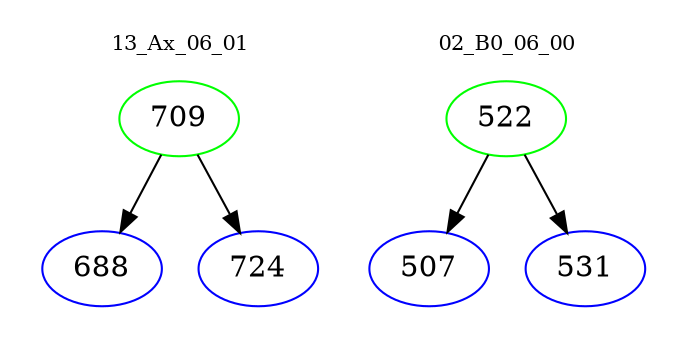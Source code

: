 digraph{
subgraph cluster_0 {
color = white
label = "13_Ax_06_01";
fontsize=10;
T0_709 [label="709", color="green"]
T0_709 -> T0_688 [color="black"]
T0_688 [label="688", color="blue"]
T0_709 -> T0_724 [color="black"]
T0_724 [label="724", color="blue"]
}
subgraph cluster_1 {
color = white
label = "02_B0_06_00";
fontsize=10;
T1_522 [label="522", color="green"]
T1_522 -> T1_507 [color="black"]
T1_507 [label="507", color="blue"]
T1_522 -> T1_531 [color="black"]
T1_531 [label="531", color="blue"]
}
}
